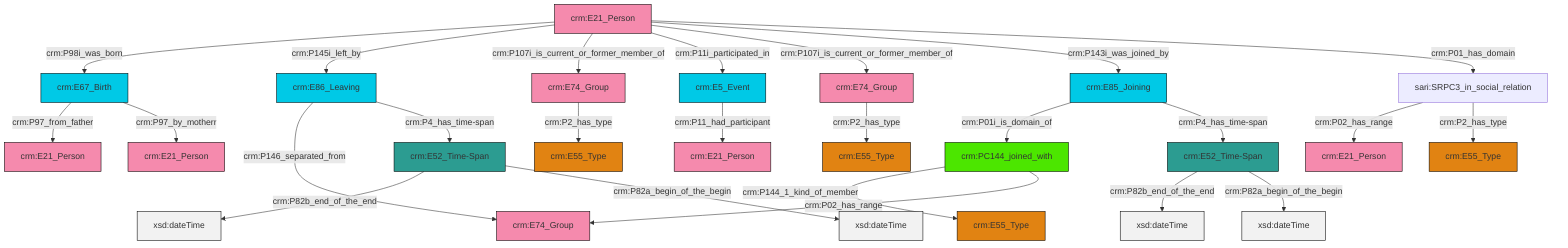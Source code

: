graph TD
classDef Literal fill:#f2f2f2,stroke:#000000;
classDef CRM_Entity fill:#FFFFFF,stroke:#000000;
classDef Temporal_Entity fill:#00C9E6, stroke:#000000;
classDef Type fill:#E18312, stroke:#000000;
classDef Time-Span fill:#2C9C91, stroke:#000000;
classDef Appellation fill:#FFEB7F, stroke:#000000;
classDef Place fill:#008836, stroke:#000000;
classDef Persistent_Item fill:#B266B2, stroke:#000000;
classDef Conceptual_Object fill:#FFD700, stroke:#000000;
classDef Physical_Thing fill:#D2B48C, stroke:#000000;
classDef Actor fill:#f58aad, stroke:#000000;
classDef PC_Classes fill:#4ce600, stroke:#000000;
classDef Multi fill:#cccccc,stroke:#000000;

0["crm:E52_Time-Span"]:::Time-Span -->|crm:P82b_end_of_the_end| 1[xsd:dateTime]:::Literal
2["crm:E67_Birth"]:::Temporal_Entity -->|crm:P97_from_father| 3["crm:E21_Person"]:::Actor
4["crm:E85_Joining"]:::Temporal_Entity -->|crm:P01i_is_domain_of| 5["crm:PC144_joined_with"]:::PC_Classes
4["crm:E85_Joining"]:::Temporal_Entity -->|crm:P4_has_time-span| 0["crm:E52_Time-Span"]:::Time-Span
6["crm:E52_Time-Span"]:::Time-Span -->|crm:P82b_end_of_the_end| 8[xsd:dateTime]:::Literal
10["crm:E86_Leaving"]:::Temporal_Entity -->|crm:P146_separated_from| 11["crm:E74_Group"]:::Actor
12["sari:SRPC3_in_social_relation"]:::Default -->|crm:P02_has_range| 13["crm:E21_Person"]:::Actor
16["crm:E21_Person"]:::Actor -->|crm:P98i_was_born| 2["crm:E67_Birth"]:::Temporal_Entity
16["crm:E21_Person"]:::Actor -->|crm:P145i_left_by| 10["crm:E86_Leaving"]:::Temporal_Entity
22["crm:E5_Event"]:::Temporal_Entity -->|crm:P11_had_participant| 23["crm:E21_Person"]:::Actor
16["crm:E21_Person"]:::Actor -->|crm:P107i_is_current_or_former_member_of| 27["crm:E74_Group"]:::Actor
5["crm:PC144_joined_with"]:::PC_Classes -->|crm:P144_1_kind_of_member| 17["crm:E55_Type"]:::Type
2["crm:E67_Birth"]:::Temporal_Entity -->|crm:P97_by_motherr| 24["crm:E21_Person"]:::Actor
0["crm:E52_Time-Span"]:::Time-Span -->|crm:P82a_begin_of_the_begin| 33[xsd:dateTime]:::Literal
16["crm:E21_Person"]:::Actor -->|crm:P11i_participated_in| 22["crm:E5_Event"]:::Temporal_Entity
12["sari:SRPC3_in_social_relation"]:::Default -->|crm:P2_has_type| 14["crm:E55_Type"]:::Type
5["crm:PC144_joined_with"]:::PC_Classes -->|crm:P02_has_range| 11["crm:E74_Group"]:::Actor
16["crm:E21_Person"]:::Actor -->|crm:P107i_is_current_or_former_member_of| 31["crm:E74_Group"]:::Actor
10["crm:E86_Leaving"]:::Temporal_Entity -->|crm:P4_has_time-span| 6["crm:E52_Time-Span"]:::Time-Span
16["crm:E21_Person"]:::Actor -->|crm:P143i_was_joined_by| 4["crm:E85_Joining"]:::Temporal_Entity
6["crm:E52_Time-Span"]:::Time-Span -->|crm:P82a_begin_of_the_begin| 42[xsd:dateTime]:::Literal
16["crm:E21_Person"]:::Actor -->|crm:P01_has_domain| 12["sari:SRPC3_in_social_relation"]:::Default
27["crm:E74_Group"]:::Actor -->|crm:P2_has_type| 29["crm:E55_Type"]:::Type
31["crm:E74_Group"]:::Actor -->|crm:P2_has_type| 19["crm:E55_Type"]:::Type
